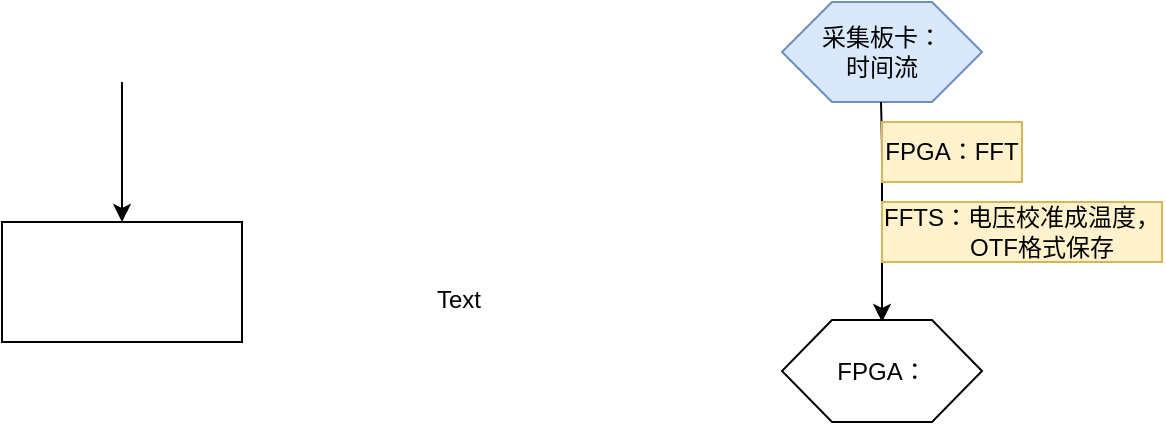 <mxfile version="12.5.5" type="github">
  <diagram id="Ri014dKLlmmZSMEglNhE" name="Page-1">
    <mxGraphModel dx="1038" dy="548" grid="1" gridSize="10" guides="1" tooltips="1" connect="1" arrows="1" fold="1" page="1" pageScale="1" pageWidth="827" pageHeight="1169" math="0" shadow="0">
      <root>
        <mxCell id="0"/>
        <mxCell id="1" parent="0"/>
        <mxCell id="XCFFCM36dl80IAUUJipy-2" value="" style="endArrow=classic;html=1;" edge="1" parent="1">
          <mxGeometry width="50" height="50" relative="1" as="geometry">
            <mxPoint x="160" y="60" as="sourcePoint"/>
            <mxPoint x="160" y="130" as="targetPoint"/>
          </mxGeometry>
        </mxCell>
        <mxCell id="XCFFCM36dl80IAUUJipy-3" value="" style="rounded=0;whiteSpace=wrap;html=1;" vertex="1" parent="1">
          <mxGeometry x="100" y="130" width="120" height="60" as="geometry"/>
        </mxCell>
        <mxCell id="XCFFCM36dl80IAUUJipy-4" value="Text" style="text;html=1;align=center;verticalAlign=middle;resizable=0;points=[];autosize=1;" vertex="1" parent="1">
          <mxGeometry x="308" y="159" width="40" height="20" as="geometry"/>
        </mxCell>
        <mxCell id="XCFFCM36dl80IAUUJipy-6" value="采集板卡：&lt;br&gt;时间流" style="shape=hexagon;perimeter=hexagonPerimeter2;whiteSpace=wrap;html=1;fillColor=#dae8fc;strokeColor=#6c8ebf;" vertex="1" parent="1">
          <mxGeometry x="490" y="20" width="100" height="50" as="geometry"/>
        </mxCell>
        <mxCell id="XCFFCM36dl80IAUUJipy-7" value="" style="endArrow=classic;html=1;" edge="1" parent="1">
          <mxGeometry width="50" height="50" relative="1" as="geometry">
            <mxPoint x="539.5" y="70" as="sourcePoint"/>
            <mxPoint x="540" y="180" as="targetPoint"/>
            <Array as="points">
              <mxPoint x="540" y="90"/>
            </Array>
          </mxGeometry>
        </mxCell>
        <mxCell id="XCFFCM36dl80IAUUJipy-8" value="FPGA：&lt;br&gt;" style="shape=hexagon;perimeter=hexagonPerimeter2;whiteSpace=wrap;html=1;" vertex="1" parent="1">
          <mxGeometry x="490" y="179" width="100" height="51" as="geometry"/>
        </mxCell>
        <mxCell id="XCFFCM36dl80IAUUJipy-9" value="FFTS：电压校准成温度，&lt;br&gt;&amp;nbsp; &amp;nbsp; &amp;nbsp; OTF格式保存" style="rounded=0;whiteSpace=wrap;html=1;fillColor=#fff2cc;strokeColor=#d6b656;" vertex="1" parent="1">
          <mxGeometry x="540" y="120" width="140" height="30" as="geometry"/>
        </mxCell>
        <mxCell id="XCFFCM36dl80IAUUJipy-11" value="&lt;span style=&quot;white-space: normal&quot;&gt;FPGA：FFT&lt;/span&gt;" style="rounded=0;whiteSpace=wrap;html=1;fillColor=#fff2cc;strokeColor=#d6b656;" vertex="1" parent="1">
          <mxGeometry x="540" y="80" width="70" height="30" as="geometry"/>
        </mxCell>
      </root>
    </mxGraphModel>
  </diagram>
</mxfile>
